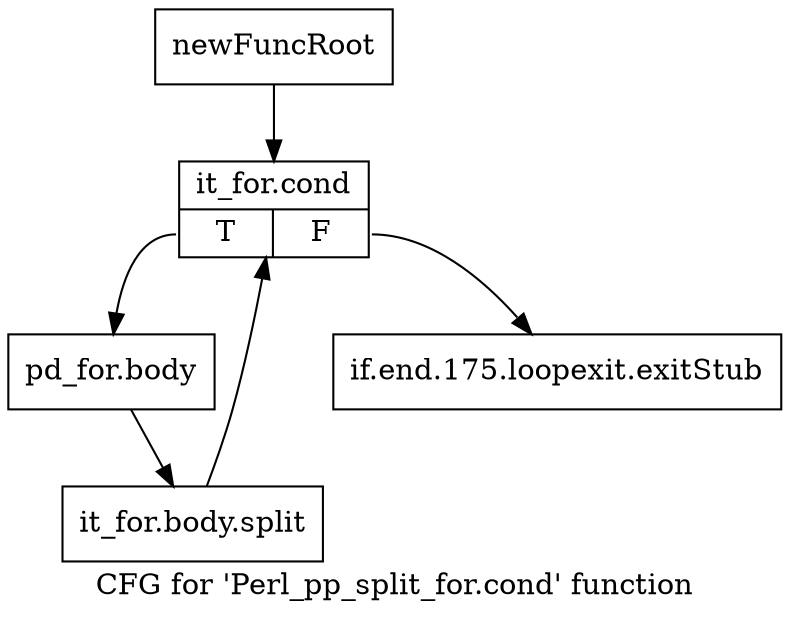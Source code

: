 digraph "CFG for 'Perl_pp_split_for.cond' function" {
	label="CFG for 'Perl_pp_split_for.cond' function";

	Node0x4e95830 [shape=record,label="{newFuncRoot}"];
	Node0x4e95830 -> Node0x4e95d60;
	Node0x4e95880 [shape=record,label="{if.end.175.loopexit.exitStub}"];
	Node0x4e95d60 [shape=record,label="{it_for.cond|{<s0>T|<s1>F}}"];
	Node0x4e95d60:s0 -> Node0x4e95db0;
	Node0x4e95d60:s1 -> Node0x4e95880;
	Node0x4e95db0 [shape=record,label="{pd_for.body}"];
	Node0x4e95db0 -> Node0x649c710;
	Node0x649c710 [shape=record,label="{it_for.body.split}"];
	Node0x649c710 -> Node0x4e95d60;
}
